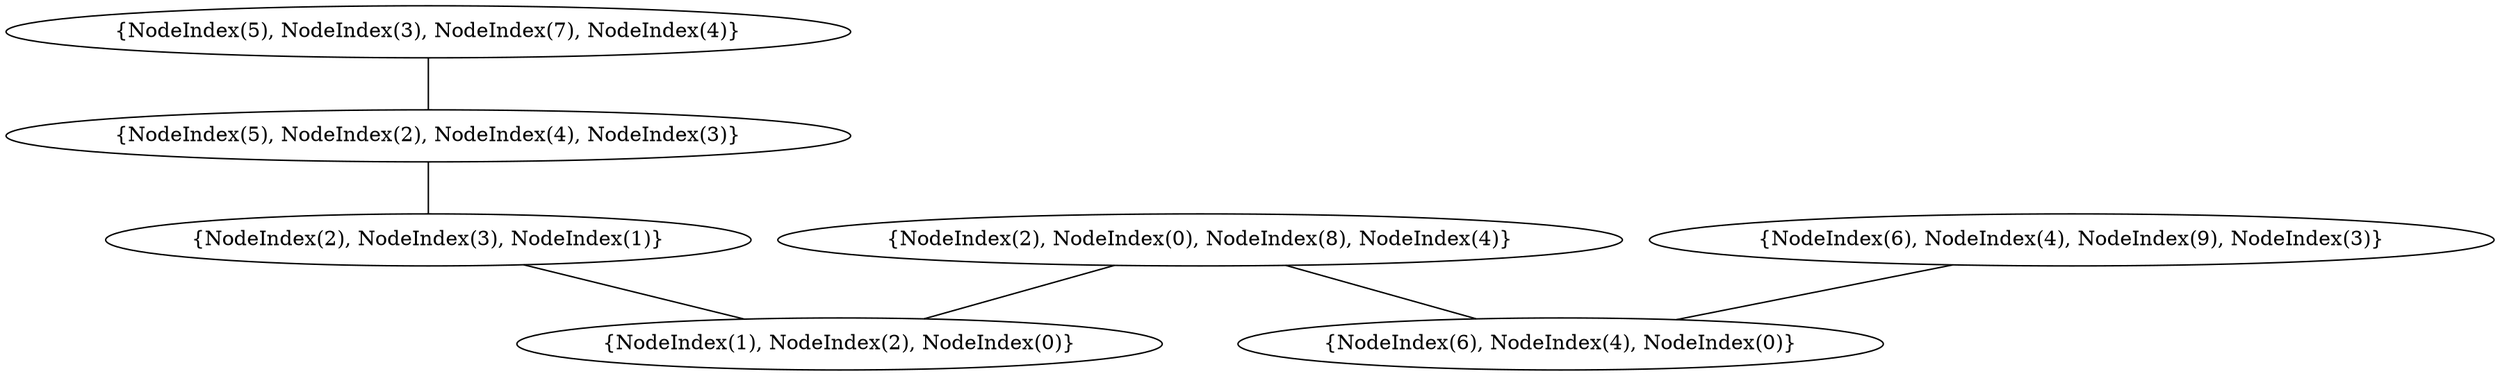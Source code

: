 graph {
    0 [ label = "{NodeIndex(1), NodeIndex(2), NodeIndex(0)}" ]
    1 [ label = "{NodeIndex(2), NodeIndex(3), NodeIndex(1)}" ]
    2 [ label = "{NodeIndex(6), NodeIndex(4), NodeIndex(0)}" ]
    3 [ label = "{NodeIndex(2), NodeIndex(0), NodeIndex(8), NodeIndex(4)}" ]
    4 [ label = "{NodeIndex(5), NodeIndex(2), NodeIndex(4), NodeIndex(3)}" ]
    5 [ label = "{NodeIndex(5), NodeIndex(3), NodeIndex(7), NodeIndex(4)}" ]
    6 [ label = "{NodeIndex(6), NodeIndex(4), NodeIndex(9), NodeIndex(3)}" ]
    1 -- 0 [ ]
    5 -- 4 [ ]
    4 -- 1 [ ]
    6 -- 2 [ ]
    3 -- 0 [ ]
    3 -- 2 [ ]
}
